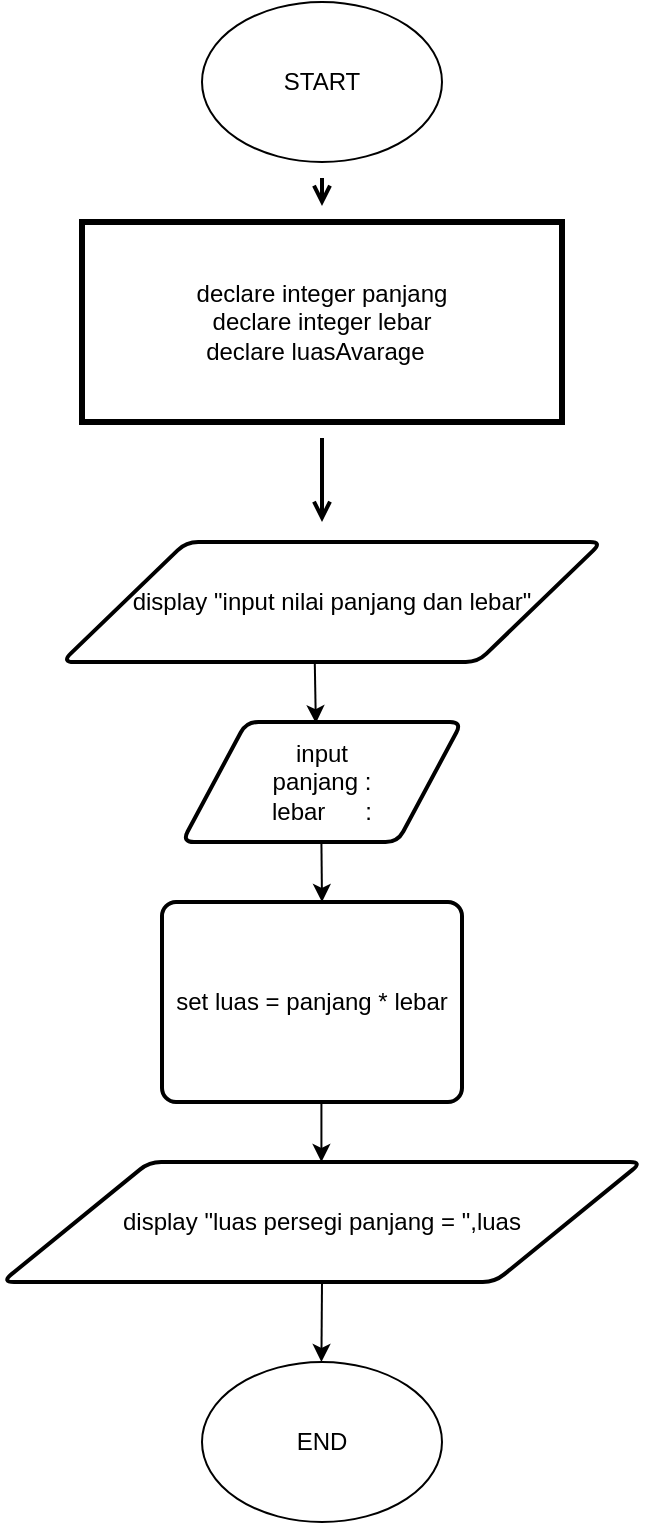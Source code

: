 <mxfile version="15.3.4" type="github">
  <diagram id="C5RBs43oDa-KdzZeNtuy" name="Page-1">
    <mxGraphModel dx="462" dy="761" grid="1" gridSize="10" guides="1" tooltips="1" connect="1" arrows="1" fold="1" page="1" pageScale="1" pageWidth="827" pageHeight="1169" math="0" shadow="0">
      <root>
        <mxCell id="WIyWlLk6GJQsqaUBKTNV-0" />
        <mxCell id="WIyWlLk6GJQsqaUBKTNV-1" parent="WIyWlLk6GJQsqaUBKTNV-0" />
        <mxCell id="VJzhFKaxJxbLRa1i5os6-11" value="" style="edgeStyle=none;curved=1;rounded=0;orthogonalLoop=1;jettySize=auto;html=1;endArrow=open;sourcePerimeterSpacing=8;targetPerimeterSpacing=8;strokeWidth=2;" edge="1" parent="WIyWlLk6GJQsqaUBKTNV-1" source="vg7Sfmq-3YtqU6fk9Buw-0" target="VJzhFKaxJxbLRa1i5os6-10">
          <mxGeometry relative="1" as="geometry" />
        </mxCell>
        <mxCell id="vg7Sfmq-3YtqU6fk9Buw-0" value="START" style="ellipse;whiteSpace=wrap;html=1;" parent="WIyWlLk6GJQsqaUBKTNV-1" vertex="1">
          <mxGeometry x="240" y="90" width="120" height="80" as="geometry" />
        </mxCell>
        <mxCell id="vg7Sfmq-3YtqU6fk9Buw-5" value="input&lt;br&gt;panjang :&lt;br&gt;lebar&amp;nbsp; &amp;nbsp; &amp;nbsp; :" style="shape=parallelogram;html=1;strokeWidth=2;perimeter=parallelogramPerimeter;whiteSpace=wrap;rounded=1;arcSize=12;size=0.23;" parent="WIyWlLk6GJQsqaUBKTNV-1" vertex="1">
          <mxGeometry x="230" y="450" width="140" height="60" as="geometry" />
        </mxCell>
        <mxCell id="vg7Sfmq-3YtqU6fk9Buw-7" value="" style="endArrow=classic;html=1;exitX=0.524;exitY=1.032;exitDx=0;exitDy=0;exitPerimeter=0;entryX=0.478;entryY=0.01;entryDx=0;entryDy=0;entryPerimeter=0;" parent="WIyWlLk6GJQsqaUBKTNV-1" target="vg7Sfmq-3YtqU6fk9Buw-5" edge="1">
          <mxGeometry width="50" height="50" relative="1" as="geometry">
            <mxPoint x="296.24" y="411.6" as="sourcePoint" />
            <mxPoint x="295" y="450" as="targetPoint" />
          </mxGeometry>
        </mxCell>
        <mxCell id="vg7Sfmq-3YtqU6fk9Buw-8" value="set luas = panjang * lebar" style="rounded=1;whiteSpace=wrap;html=1;absoluteArcSize=1;arcSize=14;strokeWidth=2;" parent="WIyWlLk6GJQsqaUBKTNV-1" vertex="1">
          <mxGeometry x="220" y="540" width="150" height="100" as="geometry" />
        </mxCell>
        <mxCell id="vg7Sfmq-3YtqU6fk9Buw-9" value="" style="endArrow=classic;html=1;exitX=0.5;exitY=1;exitDx=0;exitDy=0;" parent="WIyWlLk6GJQsqaUBKTNV-1" edge="1">
          <mxGeometry width="50" height="50" relative="1" as="geometry">
            <mxPoint x="299.71" y="510" as="sourcePoint" />
            <mxPoint x="300" y="540" as="targetPoint" />
          </mxGeometry>
        </mxCell>
        <mxCell id="vg7Sfmq-3YtqU6fk9Buw-10" value="" style="endArrow=classic;html=1;exitX=0.5;exitY=1;exitDx=0;exitDy=0;entryX=0.5;entryY=0;entryDx=0;entryDy=0;" parent="WIyWlLk6GJQsqaUBKTNV-1" edge="1">
          <mxGeometry width="50" height="50" relative="1" as="geometry">
            <mxPoint x="299.71" y="640" as="sourcePoint" />
            <mxPoint x="299.71" y="670" as="targetPoint" />
          </mxGeometry>
        </mxCell>
        <mxCell id="vg7Sfmq-3YtqU6fk9Buw-12" value="" style="endArrow=classic;html=1;exitX=0.5;exitY=1;exitDx=0;exitDy=0;entryX=0.5;entryY=0;entryDx=0;entryDy=0;" parent="WIyWlLk6GJQsqaUBKTNV-1" edge="1" source="VJzhFKaxJxbLRa1i5os6-2">
          <mxGeometry width="50" height="50" relative="1" as="geometry">
            <mxPoint x="299.71" y="740" as="sourcePoint" />
            <mxPoint x="299.71" y="770" as="targetPoint" />
          </mxGeometry>
        </mxCell>
        <mxCell id="vg7Sfmq-3YtqU6fk9Buw-13" value="END" style="ellipse;whiteSpace=wrap;html=1;" parent="WIyWlLk6GJQsqaUBKTNV-1" vertex="1">
          <mxGeometry x="240" y="770" width="120" height="80" as="geometry" />
        </mxCell>
        <mxCell id="VJzhFKaxJxbLRa1i5os6-0" value="&lt;span&gt;display &quot;input nilai panjang dan lebar&quot;&lt;/span&gt;" style="shape=parallelogram;html=1;strokeWidth=2;perimeter=parallelogramPerimeter;whiteSpace=wrap;rounded=1;arcSize=12;size=0.23;hachureGap=4;pointerEvents=0;" vertex="1" parent="WIyWlLk6GJQsqaUBKTNV-1">
          <mxGeometry x="170" y="360" width="270" height="60" as="geometry" />
        </mxCell>
        <mxCell id="VJzhFKaxJxbLRa1i5os6-2" value="&lt;span&gt;display &quot;luas persegi panjang = &quot;,luas&lt;/span&gt;" style="shape=parallelogram;html=1;strokeWidth=2;perimeter=parallelogramPerimeter;whiteSpace=wrap;rounded=1;arcSize=12;size=0.23;hachureGap=4;pointerEvents=0;" vertex="1" parent="WIyWlLk6GJQsqaUBKTNV-1">
          <mxGeometry x="140" y="670" width="320" height="60" as="geometry" />
        </mxCell>
        <mxCell id="VJzhFKaxJxbLRa1i5os6-12" style="edgeStyle=none;curved=1;rounded=0;orthogonalLoop=1;jettySize=auto;html=1;endArrow=open;sourcePerimeterSpacing=8;targetPerimeterSpacing=8;strokeWidth=2;" edge="1" parent="WIyWlLk6GJQsqaUBKTNV-1" source="VJzhFKaxJxbLRa1i5os6-10">
          <mxGeometry relative="1" as="geometry">
            <mxPoint x="300" y="350" as="targetPoint" />
          </mxGeometry>
        </mxCell>
        <mxCell id="VJzhFKaxJxbLRa1i5os6-10" value="declare integer panjang&lt;br&gt;declare integer lebar&lt;br&gt;declare luasAvarage&amp;nbsp;&amp;nbsp;" style="whiteSpace=wrap;html=1;strokeWidth=3;" vertex="1" parent="WIyWlLk6GJQsqaUBKTNV-1">
          <mxGeometry x="180" y="200" width="240" height="100" as="geometry" />
        </mxCell>
      </root>
    </mxGraphModel>
  </diagram>
</mxfile>
